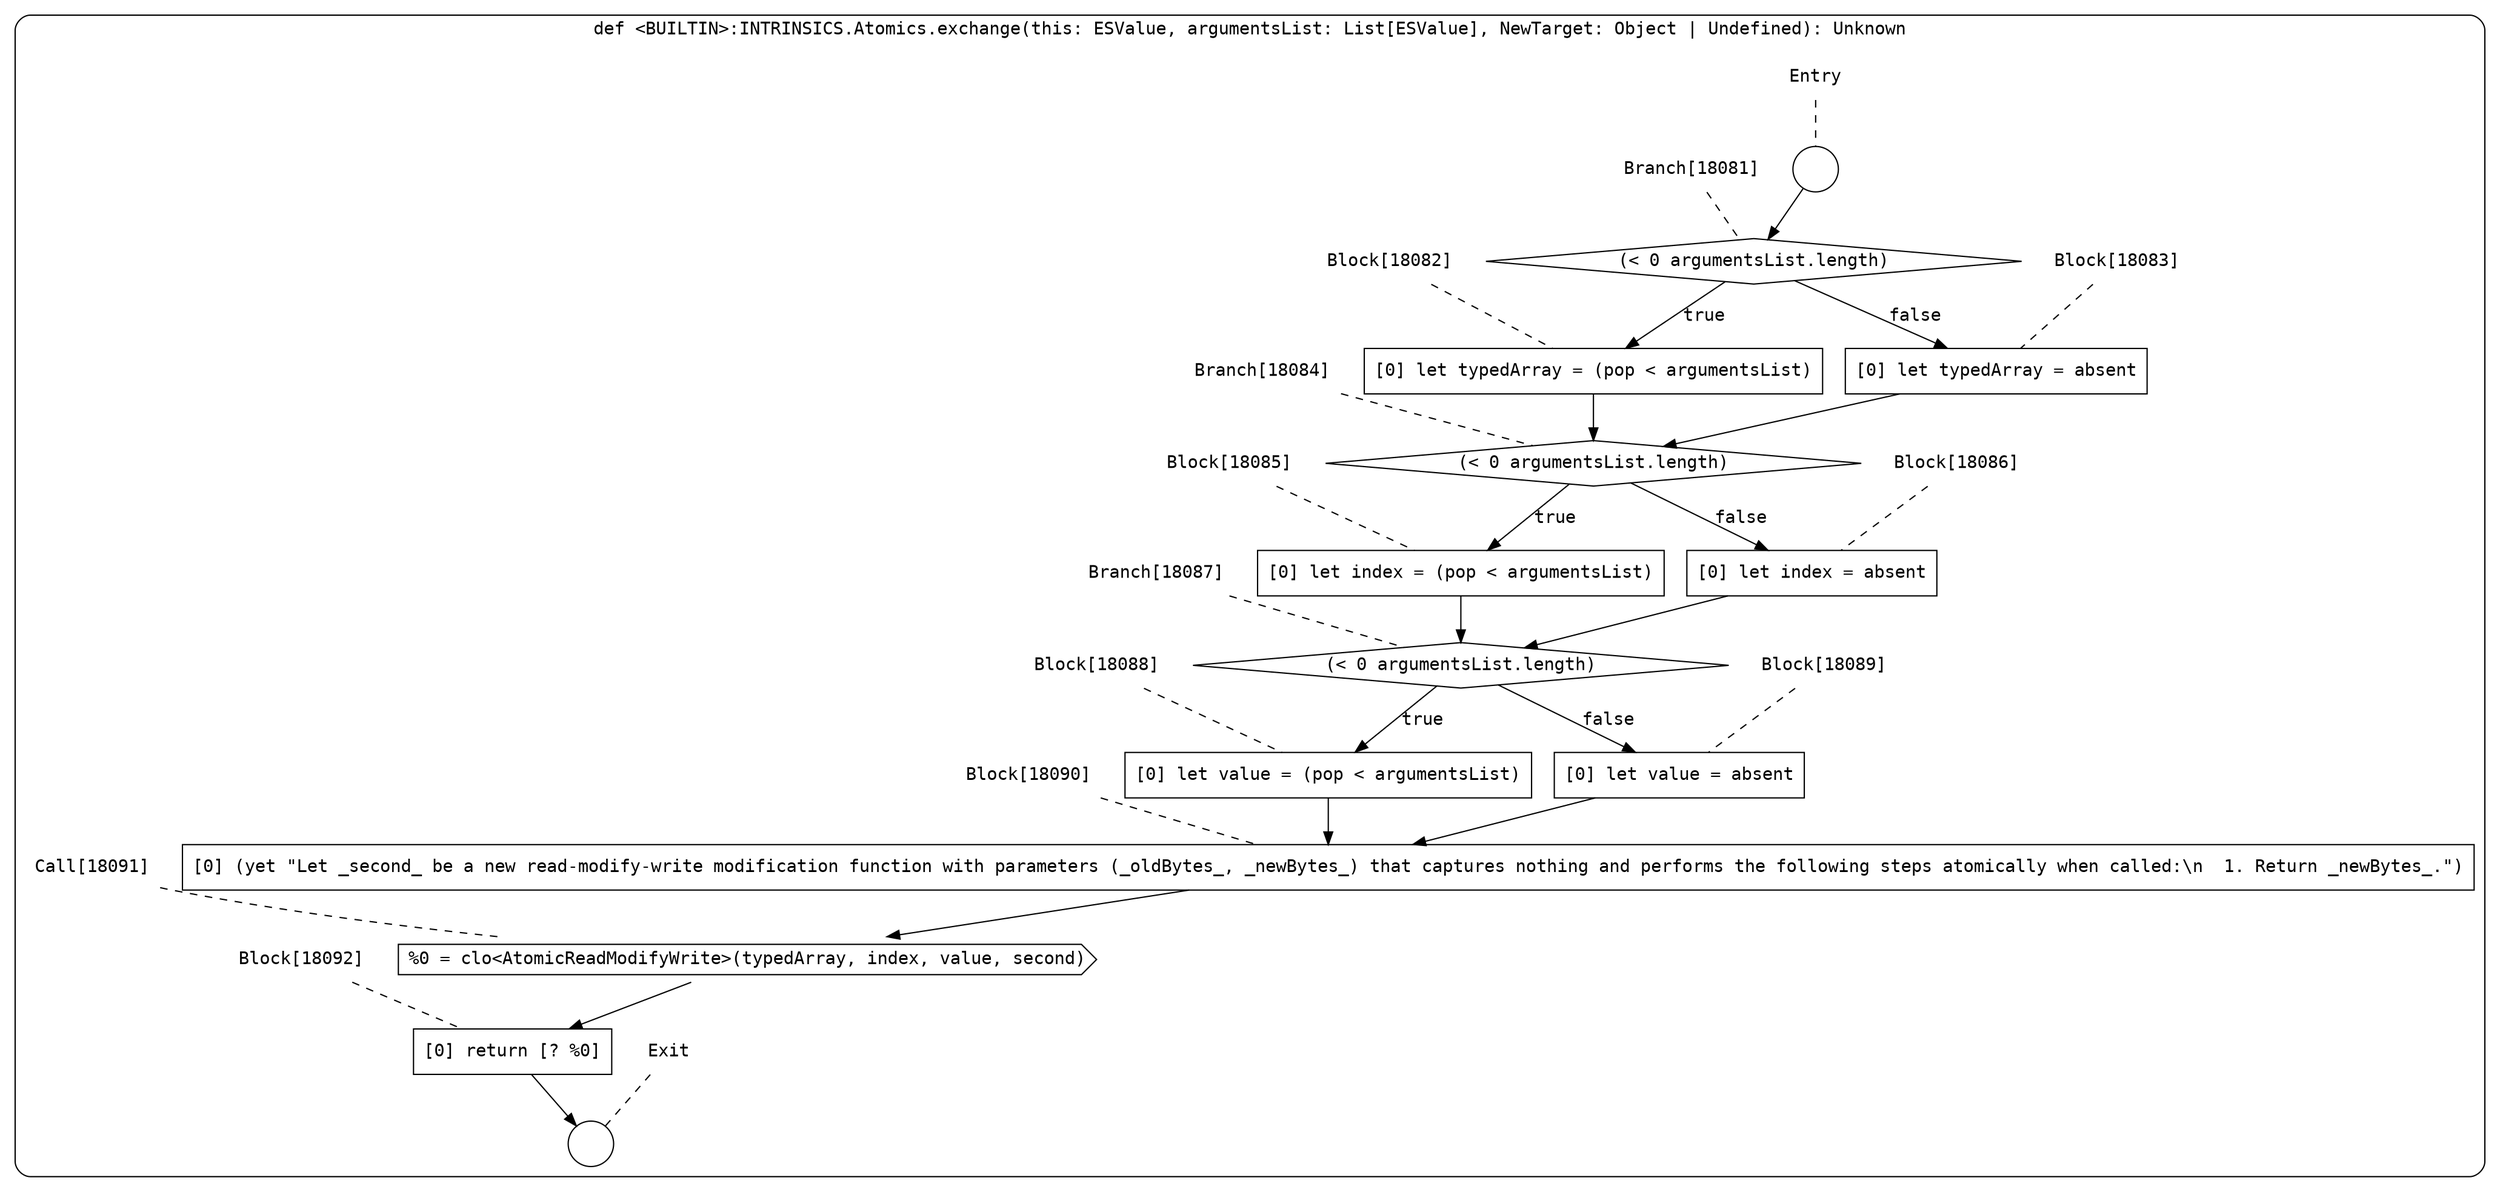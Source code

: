 digraph {
  graph [fontname = "Consolas"]
  node [fontname = "Consolas"]
  edge [fontname = "Consolas"]
  subgraph cluster2536 {
    label = "def <BUILTIN>:INTRINSICS.Atomics.exchange(this: ESValue, argumentsList: List[ESValue], NewTarget: Object | Undefined): Unknown"
    style = rounded
    cluster2536_entry_name [shape=none, label=<<font color="black">Entry</font>>]
    cluster2536_entry_name -> cluster2536_entry [arrowhead=none, color="black", style=dashed]
    cluster2536_entry [shape=circle label=" " color="black" fillcolor="white" style=filled]
    cluster2536_entry -> node18081 [color="black"]
    cluster2536_exit_name [shape=none, label=<<font color="black">Exit</font>>]
    cluster2536_exit_name -> cluster2536_exit [arrowhead=none, color="black", style=dashed]
    cluster2536_exit [shape=circle label=" " color="black" fillcolor="white" style=filled]
    node18081_name [shape=none, label=<<font color="black">Branch[18081]</font>>]
    node18081_name -> node18081 [arrowhead=none, color="black", style=dashed]
    node18081 [shape=diamond, label=<<font color="black">(&lt; 0 argumentsList.length)</font>> color="black" fillcolor="white", style=filled]
    node18081 -> node18082 [label=<<font color="black">true</font>> color="black"]
    node18081 -> node18083 [label=<<font color="black">false</font>> color="black"]
    node18082_name [shape=none, label=<<font color="black">Block[18082]</font>>]
    node18082_name -> node18082 [arrowhead=none, color="black", style=dashed]
    node18082 [shape=box, label=<<font color="black">[0] let typedArray = (pop &lt; argumentsList)<BR ALIGN="LEFT"/></font>> color="black" fillcolor="white", style=filled]
    node18082 -> node18084 [color="black"]
    node18083_name [shape=none, label=<<font color="black">Block[18083]</font>>]
    node18083_name -> node18083 [arrowhead=none, color="black", style=dashed]
    node18083 [shape=box, label=<<font color="black">[0] let typedArray = absent<BR ALIGN="LEFT"/></font>> color="black" fillcolor="white", style=filled]
    node18083 -> node18084 [color="black"]
    node18084_name [shape=none, label=<<font color="black">Branch[18084]</font>>]
    node18084_name -> node18084 [arrowhead=none, color="black", style=dashed]
    node18084 [shape=diamond, label=<<font color="black">(&lt; 0 argumentsList.length)</font>> color="black" fillcolor="white", style=filled]
    node18084 -> node18085 [label=<<font color="black">true</font>> color="black"]
    node18084 -> node18086 [label=<<font color="black">false</font>> color="black"]
    node18085_name [shape=none, label=<<font color="black">Block[18085]</font>>]
    node18085_name -> node18085 [arrowhead=none, color="black", style=dashed]
    node18085 [shape=box, label=<<font color="black">[0] let index = (pop &lt; argumentsList)<BR ALIGN="LEFT"/></font>> color="black" fillcolor="white", style=filled]
    node18085 -> node18087 [color="black"]
    node18086_name [shape=none, label=<<font color="black">Block[18086]</font>>]
    node18086_name -> node18086 [arrowhead=none, color="black", style=dashed]
    node18086 [shape=box, label=<<font color="black">[0] let index = absent<BR ALIGN="LEFT"/></font>> color="black" fillcolor="white", style=filled]
    node18086 -> node18087 [color="black"]
    node18087_name [shape=none, label=<<font color="black">Branch[18087]</font>>]
    node18087_name -> node18087 [arrowhead=none, color="black", style=dashed]
    node18087 [shape=diamond, label=<<font color="black">(&lt; 0 argumentsList.length)</font>> color="black" fillcolor="white", style=filled]
    node18087 -> node18088 [label=<<font color="black">true</font>> color="black"]
    node18087 -> node18089 [label=<<font color="black">false</font>> color="black"]
    node18088_name [shape=none, label=<<font color="black">Block[18088]</font>>]
    node18088_name -> node18088 [arrowhead=none, color="black", style=dashed]
    node18088 [shape=box, label=<<font color="black">[0] let value = (pop &lt; argumentsList)<BR ALIGN="LEFT"/></font>> color="black" fillcolor="white", style=filled]
    node18088 -> node18090 [color="black"]
    node18089_name [shape=none, label=<<font color="black">Block[18089]</font>>]
    node18089_name -> node18089 [arrowhead=none, color="black", style=dashed]
    node18089 [shape=box, label=<<font color="black">[0] let value = absent<BR ALIGN="LEFT"/></font>> color="black" fillcolor="white", style=filled]
    node18089 -> node18090 [color="black"]
    node18090_name [shape=none, label=<<font color="black">Block[18090]</font>>]
    node18090_name -> node18090 [arrowhead=none, color="black", style=dashed]
    node18090 [shape=box, label=<<font color="black">[0] (yet &quot;Let _second_ be a new read-modify-write modification function with parameters (_oldBytes_, _newBytes_) that captures nothing and performs the following steps atomically when called:\n  1. Return _newBytes_.&quot;)<BR ALIGN="LEFT"/></font>> color="black" fillcolor="white", style=filled]
    node18090 -> node18091 [color="black"]
    node18091_name [shape=none, label=<<font color="black">Call[18091]</font>>]
    node18091_name -> node18091 [arrowhead=none, color="black", style=dashed]
    node18091 [shape=cds, label=<<font color="black">%0 = clo&lt;AtomicReadModifyWrite&gt;(typedArray, index, value, second)</font>> color="black" fillcolor="white", style=filled]
    node18091 -> node18092 [color="black"]
    node18092_name [shape=none, label=<<font color="black">Block[18092]</font>>]
    node18092_name -> node18092 [arrowhead=none, color="black", style=dashed]
    node18092 [shape=box, label=<<font color="black">[0] return [? %0]<BR ALIGN="LEFT"/></font>> color="black" fillcolor="white", style=filled]
    node18092 -> cluster2536_exit [color="black"]
  }
}